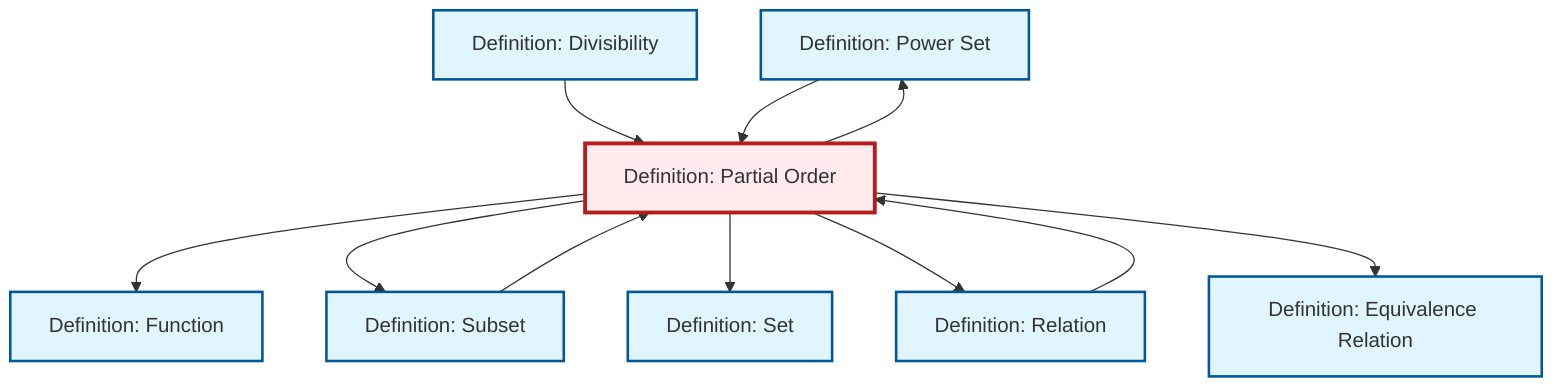 graph TD
    classDef definition fill:#e1f5fe,stroke:#01579b,stroke-width:2px
    classDef theorem fill:#f3e5f5,stroke:#4a148c,stroke-width:2px
    classDef axiom fill:#fff3e0,stroke:#e65100,stroke-width:2px
    classDef example fill:#e8f5e9,stroke:#1b5e20,stroke-width:2px
    classDef current fill:#ffebee,stroke:#b71c1c,stroke-width:3px
    def-power-set["Definition: Power Set"]:::definition
    def-function["Definition: Function"]:::definition
    def-equivalence-relation["Definition: Equivalence Relation"]:::definition
    def-partial-order["Definition: Partial Order"]:::definition
    def-subset["Definition: Subset"]:::definition
    def-relation["Definition: Relation"]:::definition
    def-divisibility["Definition: Divisibility"]:::definition
    def-set["Definition: Set"]:::definition
    def-subset --> def-partial-order
    def-partial-order --> def-function
    def-partial-order --> def-subset
    def-divisibility --> def-partial-order
    def-relation --> def-partial-order
    def-partial-order --> def-set
    def-partial-order --> def-relation
    def-partial-order --> def-power-set
    def-partial-order --> def-equivalence-relation
    def-power-set --> def-partial-order
    class def-partial-order current